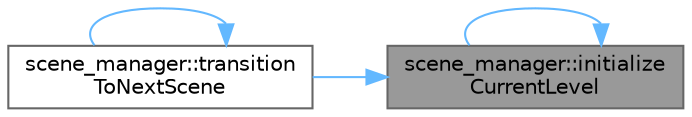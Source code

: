 digraph "scene_manager::initializeCurrentLevel"
{
 // LATEX_PDF_SIZE
  bgcolor="transparent";
  edge [fontname=Helvetica,fontsize=10,labelfontname=Helvetica,labelfontsize=10];
  node [fontname=Helvetica,fontsize=10,shape=box,height=0.2,width=0.4];
  rankdir="RL";
  Node1 [id="Node000001",label="scene_manager::initialize\lCurrentLevel",height=0.2,width=0.4,color="gray40", fillcolor="grey60", style="filled", fontcolor="black",tooltip="Initializes the current scene with game objects."];
  Node1 -> Node1 [id="edge1_Node000001_Node000001",dir="back",color="steelblue1",style="solid",tooltip=" "];
  Node1 -> Node2 [id="edge2_Node000001_Node000002",dir="back",color="steelblue1",style="solid",tooltip=" "];
  Node2 [id="Node000002",label="scene_manager::transition\lToNextScene",height=0.2,width=0.4,color="grey40", fillcolor="white", style="filled",URL="$namespacescene__manager.html#a647eca09c9169b48e77ba5e31abaeab8",tooltip="Transitions to the next scene (level)."];
  Node2 -> Node2 [id="edge3_Node000002_Node000002",dir="back",color="steelblue1",style="solid",tooltip=" "];
}
